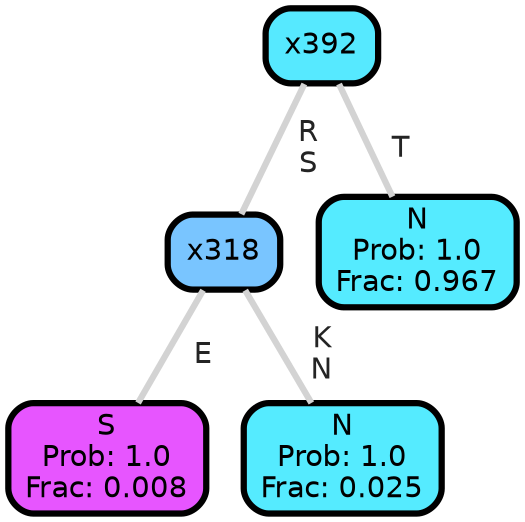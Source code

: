 graph Tree {
node [shape=box, style="filled, rounded",color="black",penwidth="3",fontcolor="black",                 fontname=helvetica] ;
graph [ranksep="0 equally", splines=straight,                 bgcolor=transparent, dpi=200] ;
edge [fontname=helvetica, fontweight=bold,fontcolor=grey14,color=lightgray] ;
0 [label="S
Prob: 1.0
Frac: 0.008", fillcolor="#e755ff"] ;
1 [label="x318", fillcolor="#79c5ff"] ;
2 [label="N
Prob: 1.0
Frac: 0.025", fillcolor="#55ebff"] ;
3 [label="x392", fillcolor="#56e9ff"] ;
4 [label="N
Prob: 1.0
Frac: 0.967", fillcolor="#55ebff"] ;
1 -- 0 [label=" E",penwidth=3] ;
1 -- 2 [label=" K\n N",penwidth=3] ;
3 -- 1 [label=" R\n S",penwidth=3] ;
3 -- 4 [label=" T",penwidth=3] ;
{rank = same;}}
